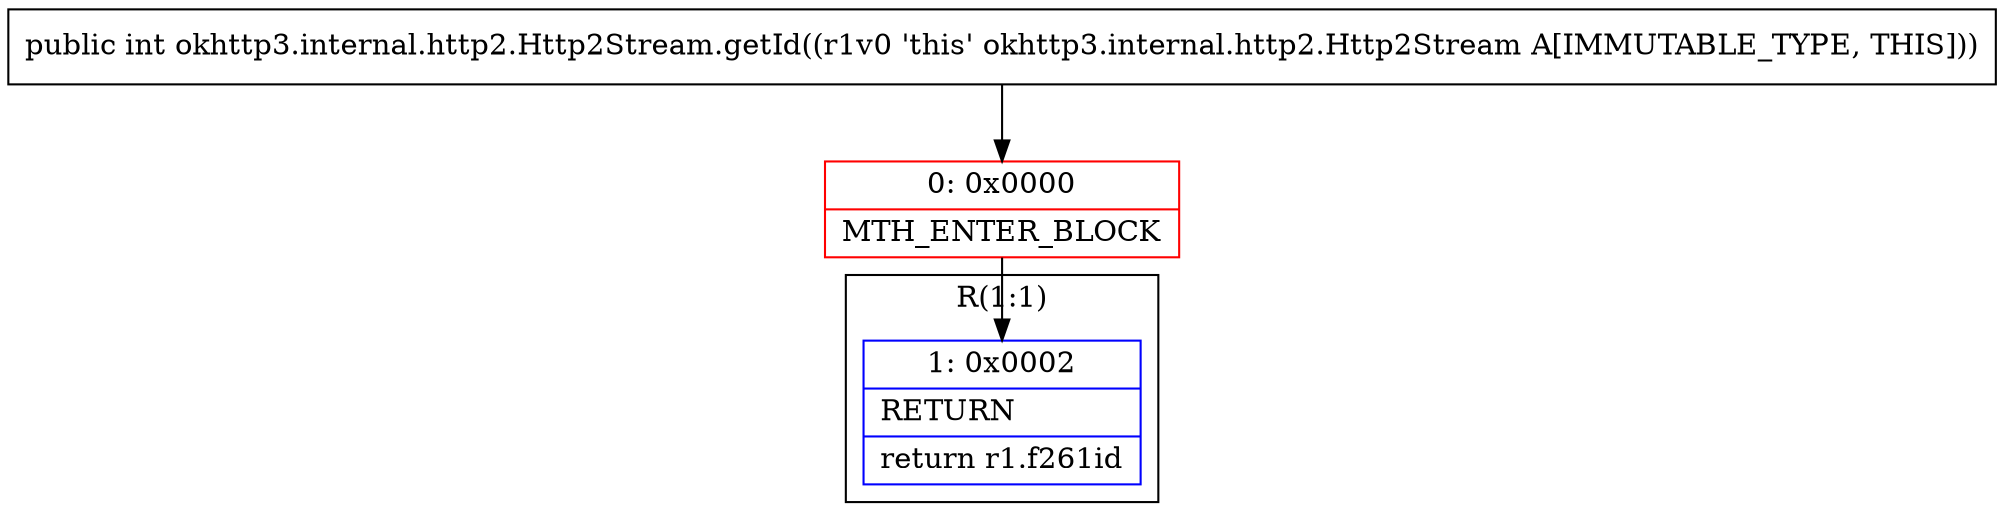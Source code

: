 digraph "CFG forokhttp3.internal.http2.Http2Stream.getId()I" {
subgraph cluster_Region_753248 {
label = "R(1:1)";
node [shape=record,color=blue];
Node_1 [shape=record,label="{1\:\ 0x0002|RETURN\l|return r1.f261id\l}"];
}
Node_0 [shape=record,color=red,label="{0\:\ 0x0000|MTH_ENTER_BLOCK\l}"];
MethodNode[shape=record,label="{public int okhttp3.internal.http2.Http2Stream.getId((r1v0 'this' okhttp3.internal.http2.Http2Stream A[IMMUTABLE_TYPE, THIS])) }"];
MethodNode -> Node_0;
Node_0 -> Node_1;
}

